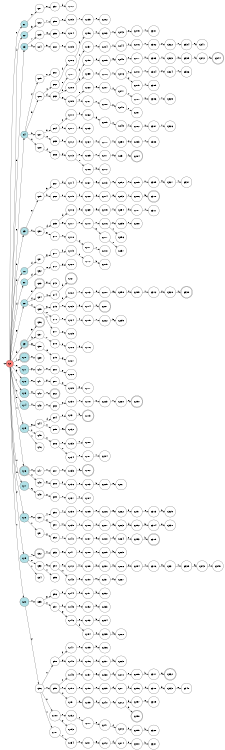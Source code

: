digraph APTAALF {
__start0 [style = invis, shape = none, label = "", width = 0, height = 0];

rankdir=LR;
size="8,5";

s0 [style="filled", color="black", fillcolor="#ff817b" shape="circle", label="q0"];
s1 [style="filled", color="black", fillcolor="powderblue" shape="circle", label="q1"];
s2 [style="filled", color="black", fillcolor="powderblue" shape="circle", label="q2"];
s3 [style="filled", color="black", fillcolor="powderblue" shape="circle", label="q3"];
s4 [style="filled", color="black", fillcolor="powderblue" shape="circle", label="q4"];
s5 [style="rounded,filled", color="black", fillcolor="powderblue" shape="doublecircle", label="q5"];
s6 [style="filled", color="black", fillcolor="powderblue" shape="circle", label="q6"];
s7 [style="filled", color="black", fillcolor="powderblue" shape="circle", label="q7"];
s8 [style="filled", color="black", fillcolor="powderblue" shape="circle", label="q8"];
s9 [style="rounded,filled", color="black", fillcolor="powderblue" shape="doublecircle", label="q9"];
s10 [style="rounded,filled", color="black", fillcolor="powderblue" shape="doublecircle", label="q10"];
s11 [style="filled", color="black", fillcolor="powderblue" shape="circle", label="q11"];
s12 [style="filled", color="black", fillcolor="powderblue" shape="circle", label="q12"];
s13 [style="filled", color="black", fillcolor="powderblue" shape="circle", label="q13"];
s14 [style="filled", color="black", fillcolor="powderblue" shape="circle", label="q14"];
s15 [style="filled", color="black", fillcolor="powderblue" shape="circle", label="q15"];
s16 [style="rounded,filled", color="black", fillcolor="powderblue" shape="doublecircle", label="q16"];
s17 [style="filled", color="black", fillcolor="powderblue" shape="circle", label="q17"];
s18 [style="filled", color="black", fillcolor="powderblue" shape="circle", label="q18"];
s19 [style="filled", color="black", fillcolor="powderblue" shape="circle", label="q19"];
s20 [style="filled", color="black", fillcolor="powderblue" shape="circle", label="q20"];
s21 [style="filled", color="black", fillcolor="white" shape="circle", label="q21"];
s22 [style="filled", color="black", fillcolor="white" shape="circle", label="q22"];
s23 [style="filled", color="black", fillcolor="white" shape="circle", label="q23"];
s24 [style="filled", color="black", fillcolor="white" shape="circle", label="q24"];
s25 [style="filled", color="black", fillcolor="white" shape="circle", label="q25"];
s26 [style="filled", color="black", fillcolor="white" shape="circle", label="q26"];
s27 [style="filled", color="black", fillcolor="white" shape="circle", label="q27"];
s28 [style="filled", color="black", fillcolor="white" shape="circle", label="q28"];
s29 [style="filled", color="black", fillcolor="white" shape="circle", label="q29"];
s30 [style="filled", color="black", fillcolor="white" shape="circle", label="q30"];
s31 [style="filled", color="black", fillcolor="white" shape="circle", label="q31"];
s32 [style="filled", color="black", fillcolor="white" shape="circle", label="q32"];
s33 [style="rounded,filled", color="black", fillcolor="white" shape="doublecircle", label="q33"];
s34 [style="filled", color="black", fillcolor="white" shape="circle", label="q34"];
s35 [style="filled", color="black", fillcolor="white" shape="circle", label="q35"];
s36 [style="rounded,filled", color="black", fillcolor="white" shape="doublecircle", label="q36"];
s37 [style="filled", color="black", fillcolor="white" shape="circle", label="q37"];
s38 [style="filled", color="black", fillcolor="white" shape="circle", label="q38"];
s39 [style="filled", color="black", fillcolor="white" shape="circle", label="q39"];
s40 [style="filled", color="black", fillcolor="white" shape="circle", label="q40"];
s41 [style="filled", color="black", fillcolor="white" shape="circle", label="q41"];
s42 [style="filled", color="black", fillcolor="white" shape="circle", label="q42"];
s43 [style="filled", color="black", fillcolor="white" shape="circle", label="q43"];
s44 [style="filled", color="black", fillcolor="white" shape="circle", label="q44"];
s45 [style="filled", color="black", fillcolor="white" shape="circle", label="q45"];
s46 [style="filled", color="black", fillcolor="white" shape="circle", label="q46"];
s47 [style="filled", color="black", fillcolor="white" shape="circle", label="q47"];
s48 [style="filled", color="black", fillcolor="white" shape="circle", label="q48"];
s49 [style="filled", color="black", fillcolor="white" shape="circle", label="q49"];
s50 [style="filled", color="black", fillcolor="white" shape="circle", label="q50"];
s51 [style="filled", color="black", fillcolor="white" shape="circle", label="q51"];
s52 [style="rounded,filled", color="black", fillcolor="white" shape="doublecircle", label="q52"];
s53 [style="filled", color="black", fillcolor="white" shape="circle", label="q53"];
s54 [style="filled", color="black", fillcolor="white" shape="circle", label="q54"];
s55 [style="filled", color="black", fillcolor="white" shape="circle", label="q55"];
s56 [style="filled", color="black", fillcolor="white" shape="circle", label="q56"];
s57 [style="filled", color="black", fillcolor="white" shape="circle", label="q57"];
s58 [style="filled", color="black", fillcolor="white" shape="circle", label="q58"];
s59 [style="filled", color="black", fillcolor="white" shape="circle", label="q59"];
s60 [style="filled", color="black", fillcolor="white" shape="circle", label="q60"];
s61 [style="filled", color="black", fillcolor="white" shape="circle", label="q61"];
s62 [style="filled", color="black", fillcolor="white" shape="circle", label="q62"];
s63 [style="filled", color="black", fillcolor="white" shape="circle", label="q63"];
s64 [style="filled", color="black", fillcolor="white" shape="circle", label="q64"];
s65 [style="filled", color="black", fillcolor="white" shape="circle", label="q65"];
s66 [style="filled", color="black", fillcolor="white" shape="circle", label="q66"];
s67 [style="filled", color="black", fillcolor="white" shape="circle", label="q67"];
s68 [style="filled", color="black", fillcolor="white" shape="circle", label="q68"];
s69 [style="filled", color="black", fillcolor="white" shape="circle", label="q69"];
s70 [style="filled", color="black", fillcolor="white" shape="circle", label="q70"];
s71 [style="filled", color="black", fillcolor="white" shape="circle", label="q71"];
s72 [style="filled", color="black", fillcolor="white" shape="circle", label="q72"];
s73 [style="filled", color="black", fillcolor="white" shape="circle", label="q73"];
s74 [style="filled", color="black", fillcolor="white" shape="circle", label="q74"];
s75 [style="filled", color="black", fillcolor="white" shape="circle", label="q75"];
s76 [style="filled", color="black", fillcolor="white" shape="circle", label="q76"];
s77 [style="filled", color="black", fillcolor="white" shape="circle", label="q77"];
s78 [style="filled", color="black", fillcolor="white" shape="circle", label="q78"];
s79 [style="filled", color="black", fillcolor="white" shape="circle", label="q79"];
s80 [style="filled", color="black", fillcolor="white" shape="circle", label="q80"];
s81 [style="filled", color="black", fillcolor="white" shape="circle", label="q81"];
s82 [style="rounded,filled", color="black", fillcolor="white" shape="doublecircle", label="q82"];
s83 [style="filled", color="black", fillcolor="white" shape="circle", label="q83"];
s84 [style="filled", color="black", fillcolor="white" shape="circle", label="q84"];
s85 [style="filled", color="black", fillcolor="white" shape="circle", label="q85"];
s86 [style="filled", color="black", fillcolor="white" shape="circle", label="q86"];
s87 [style="filled", color="black", fillcolor="white" shape="circle", label="q87"];
s88 [style="filled", color="black", fillcolor="white" shape="circle", label="q88"];
s89 [style="filled", color="black", fillcolor="white" shape="circle", label="q89"];
s90 [style="filled", color="black", fillcolor="white" shape="circle", label="q90"];
s91 [style="filled", color="black", fillcolor="white" shape="circle", label="q91"];
s92 [style="filled", color="black", fillcolor="white" shape="circle", label="q92"];
s93 [style="filled", color="black", fillcolor="white" shape="circle", label="q93"];
s94 [style="filled", color="black", fillcolor="white" shape="circle", label="q94"];
s95 [style="filled", color="black", fillcolor="white" shape="circle", label="q95"];
s96 [style="filled", color="black", fillcolor="white" shape="circle", label="q96"];
s97 [style="filled", color="black", fillcolor="white" shape="circle", label="q97"];
s98 [style="filled", color="black", fillcolor="white" shape="circle", label="q98"];
s99 [style="rounded,filled", color="black", fillcolor="white" shape="doublecircle", label="q99"];
s100 [style="filled", color="black", fillcolor="white" shape="circle", label="q100"];
s101 [style="filled", color="black", fillcolor="white" shape="circle", label="q101"];
s102 [style="filled", color="black", fillcolor="white" shape="circle", label="q102"];
s103 [style="filled", color="black", fillcolor="white" shape="circle", label="q103"];
s104 [style="filled", color="black", fillcolor="white" shape="circle", label="q104"];
s105 [style="filled", color="black", fillcolor="white" shape="circle", label="q105"];
s106 [style="filled", color="black", fillcolor="white" shape="circle", label="q106"];
s107 [style="filled", color="black", fillcolor="white" shape="circle", label="q107"];
s108 [style="filled", color="black", fillcolor="white" shape="circle", label="q108"];
s109 [style="filled", color="black", fillcolor="white" shape="circle", label="q109"];
s110 [style="filled", color="black", fillcolor="white" shape="circle", label="q110"];
s111 [style="filled", color="black", fillcolor="white" shape="circle", label="q111"];
s112 [style="filled", color="black", fillcolor="white" shape="circle", label="q112"];
s113 [style="filled", color="black", fillcolor="white" shape="circle", label="q113"];
s114 [style="filled", color="black", fillcolor="white" shape="circle", label="q114"];
s115 [style="filled", color="black", fillcolor="white" shape="circle", label="q115"];
s116 [style="filled", color="black", fillcolor="white" shape="circle", label="q116"];
s117 [style="filled", color="black", fillcolor="white" shape="circle", label="q117"];
s118 [style="filled", color="black", fillcolor="white" shape="circle", label="q118"];
s119 [style="filled", color="black", fillcolor="white" shape="circle", label="q119"];
s120 [style="filled", color="black", fillcolor="white" shape="circle", label="q120"];
s121 [style="rounded,filled", color="black", fillcolor="white" shape="doublecircle", label="q121"];
s122 [style="filled", color="black", fillcolor="white" shape="circle", label="q122"];
s123 [style="filled", color="black", fillcolor="white" shape="circle", label="q123"];
s124 [style="filled", color="black", fillcolor="white" shape="circle", label="q124"];
s125 [style="filled", color="black", fillcolor="white" shape="circle", label="q125"];
s126 [style="filled", color="black", fillcolor="white" shape="circle", label="q126"];
s127 [style="filled", color="black", fillcolor="white" shape="circle", label="q127"];
s128 [style="filled", color="black", fillcolor="white" shape="circle", label="q128"];
s129 [style="filled", color="black", fillcolor="white" shape="circle", label="q129"];
s130 [style="filled", color="black", fillcolor="white" shape="circle", label="q130"];
s131 [style="filled", color="black", fillcolor="white" shape="circle", label="q131"];
s132 [style="rounded,filled", color="black", fillcolor="white" shape="doublecircle", label="q132"];
s133 [style="filled", color="black", fillcolor="white" shape="circle", label="q133"];
s134 [style="filled", color="black", fillcolor="white" shape="circle", label="q134"];
s135 [style="filled", color="black", fillcolor="white" shape="circle", label="q135"];
s136 [style="filled", color="black", fillcolor="white" shape="circle", label="q136"];
s137 [style="filled", color="black", fillcolor="white" shape="circle", label="q137"];
s138 [style="filled", color="black", fillcolor="white" shape="circle", label="q138"];
s139 [style="filled", color="black", fillcolor="white" shape="circle", label="q139"];
s140 [style="filled", color="black", fillcolor="white" shape="circle", label="q140"];
s141 [style="filled", color="black", fillcolor="white" shape="circle", label="q141"];
s142 [style="filled", color="black", fillcolor="white" shape="circle", label="q142"];
s143 [style="filled", color="black", fillcolor="white" shape="circle", label="q143"];
s144 [style="filled", color="black", fillcolor="white" shape="circle", label="q144"];
s145 [style="filled", color="black", fillcolor="white" shape="circle", label="q145"];
s146 [style="filled", color="black", fillcolor="white" shape="circle", label="q146"];
s147 [style="filled", color="black", fillcolor="white" shape="circle", label="q147"];
s148 [style="filled", color="black", fillcolor="white" shape="circle", label="q148"];
s149 [style="filled", color="black", fillcolor="white" shape="circle", label="q149"];
s150 [style="filled", color="black", fillcolor="white" shape="circle", label="q150"];
s151 [style="filled", color="black", fillcolor="white" shape="circle", label="q151"];
s152 [style="filled", color="black", fillcolor="white" shape="circle", label="q152"];
s153 [style="filled", color="black", fillcolor="white" shape="circle", label="q153"];
s154 [style="filled", color="black", fillcolor="white" shape="circle", label="q154"];
s155 [style="filled", color="black", fillcolor="white" shape="circle", label="q155"];
s156 [style="filled", color="black", fillcolor="white" shape="circle", label="q156"];
s157 [style="filled", color="black", fillcolor="white" shape="circle", label="q157"];
s158 [style="filled", color="black", fillcolor="white" shape="circle", label="q158"];
s159 [style="filled", color="black", fillcolor="white" shape="circle", label="q159"];
s160 [style="filled", color="black", fillcolor="white" shape="circle", label="q160"];
s161 [style="filled", color="black", fillcolor="white" shape="circle", label="q161"];
s162 [style="filled", color="black", fillcolor="white" shape="circle", label="q162"];
s163 [style="filled", color="black", fillcolor="white" shape="circle", label="q163"];
s164 [style="filled", color="black", fillcolor="white" shape="circle", label="q164"];
s165 [style="filled", color="black", fillcolor="white" shape="circle", label="q165"];
s166 [style="filled", color="black", fillcolor="white" shape="circle", label="q166"];
s167 [style="filled", color="black", fillcolor="white" shape="circle", label="q167"];
s168 [style="filled", color="black", fillcolor="white" shape="circle", label="q168"];
s169 [style="filled", color="black", fillcolor="white" shape="circle", label="q169"];
s170 [style="filled", color="black", fillcolor="white" shape="circle", label="q170"];
s171 [style="filled", color="black", fillcolor="white" shape="circle", label="q171"];
s172 [style="filled", color="black", fillcolor="white" shape="circle", label="q172"];
s173 [style="filled", color="black", fillcolor="white" shape="circle", label="q173"];
s174 [style="filled", color="black", fillcolor="white" shape="circle", label="q174"];
s175 [style="filled", color="black", fillcolor="white" shape="circle", label="q175"];
s176 [style="filled", color="black", fillcolor="white" shape="circle", label="q176"];
s177 [style="filled", color="black", fillcolor="white" shape="circle", label="q177"];
s178 [style="filled", color="black", fillcolor="white" shape="circle", label="q178"];
s179 [style="rounded,filled", color="black", fillcolor="white" shape="doublecircle", label="q179"];
s180 [style="filled", color="black", fillcolor="white" shape="circle", label="q180"];
s181 [style="filled", color="black", fillcolor="white" shape="circle", label="q181"];
s182 [style="rounded,filled", color="black", fillcolor="white" shape="doublecircle", label="q182"];
s183 [style="filled", color="black", fillcolor="white" shape="circle", label="q183"];
s184 [style="filled", color="black", fillcolor="white" shape="circle", label="q184"];
s185 [style="filled", color="black", fillcolor="white" shape="circle", label="q185"];
s186 [style="filled", color="black", fillcolor="white" shape="circle", label="q186"];
s187 [style="filled", color="black", fillcolor="white" shape="circle", label="q187"];
s188 [style="filled", color="black", fillcolor="white" shape="circle", label="q188"];
s189 [style="filled", color="black", fillcolor="white" shape="circle", label="q189"];
s190 [style="filled", color="black", fillcolor="white" shape="circle", label="q190"];
s191 [style="filled", color="black", fillcolor="white" shape="circle", label="q191"];
s192 [style="filled", color="black", fillcolor="white" shape="circle", label="q192"];
s193 [style="filled", color="black", fillcolor="white" shape="circle", label="q193"];
s194 [style="filled", color="black", fillcolor="white" shape="circle", label="q194"];
s195 [style="filled", color="black", fillcolor="white" shape="circle", label="q195"];
s196 [style="filled", color="black", fillcolor="white" shape="circle", label="q196"];
s197 [style="filled", color="black", fillcolor="white" shape="circle", label="q197"];
s198 [style="filled", color="black", fillcolor="white" shape="circle", label="q198"];
s199 [style="rounded,filled", color="black", fillcolor="white" shape="doublecircle", label="q199"];
s200 [style="filled", color="black", fillcolor="white" shape="circle", label="q200"];
s201 [style="filled", color="black", fillcolor="white" shape="circle", label="q201"];
s202 [style="filled", color="black", fillcolor="white" shape="circle", label="q202"];
s203 [style="filled", color="black", fillcolor="white" shape="circle", label="q203"];
s204 [style="filled", color="black", fillcolor="white" shape="circle", label="q204"];
s205 [style="filled", color="black", fillcolor="white" shape="circle", label="q205"];
s206 [style="filled", color="black", fillcolor="white" shape="circle", label="q206"];
s207 [style="filled", color="black", fillcolor="white" shape="circle", label="q207"];
s208 [style="filled", color="black", fillcolor="white" shape="circle", label="q208"];
s209 [style="filled", color="black", fillcolor="white" shape="circle", label="q209"];
s210 [style="filled", color="black", fillcolor="white" shape="circle", label="q210"];
s211 [style="filled", color="black", fillcolor="white" shape="circle", label="q211"];
s212 [style="filled", color="black", fillcolor="white" shape="circle", label="q212"];
s213 [style="filled", color="black", fillcolor="white" shape="circle", label="q213"];
s214 [style="filled", color="black", fillcolor="white" shape="circle", label="q214"];
s215 [style="filled", color="black", fillcolor="white" shape="circle", label="q215"];
s216 [style="filled", color="black", fillcolor="white" shape="circle", label="q216"];
s217 [style="filled", color="black", fillcolor="white" shape="circle", label="q217"];
s218 [style="filled", color="black", fillcolor="white" shape="circle", label="q218"];
s219 [style="filled", color="black", fillcolor="white" shape="circle", label="q219"];
s220 [style="filled", color="black", fillcolor="white" shape="circle", label="q220"];
s221 [style="rounded,filled", color="black", fillcolor="white" shape="doublecircle", label="q221"];
s222 [style="filled", color="black", fillcolor="white" shape="circle", label="q222"];
s223 [style="filled", color="black", fillcolor="white" shape="circle", label="q223"];
s224 [style="filled", color="black", fillcolor="white" shape="circle", label="q224"];
s225 [style="filled", color="black", fillcolor="white" shape="circle", label="q225"];
s226 [style="filled", color="black", fillcolor="white" shape="circle", label="q226"];
s227 [style="filled", color="black", fillcolor="white" shape="circle", label="q227"];
s228 [style="filled", color="black", fillcolor="white" shape="circle", label="q228"];
s229 [style="filled", color="black", fillcolor="white" shape="circle", label="q229"];
s230 [style="filled", color="black", fillcolor="white" shape="circle", label="q230"];
s231 [style="filled", color="black", fillcolor="white" shape="circle", label="q231"];
s232 [style="filled", color="black", fillcolor="white" shape="circle", label="q232"];
s233 [style="filled", color="black", fillcolor="white" shape="circle", label="q233"];
s234 [style="filled", color="black", fillcolor="white" shape="circle", label="q234"];
s235 [style="filled", color="black", fillcolor="white" shape="circle", label="q235"];
s236 [style="filled", color="black", fillcolor="white" shape="circle", label="q236"];
s237 [style="filled", color="black", fillcolor="white" shape="circle", label="q237"];
s238 [style="filled", color="black", fillcolor="white" shape="circle", label="q238"];
s239 [style="filled", color="black", fillcolor="white" shape="circle", label="q239"];
s240 [style="filled", color="black", fillcolor="white" shape="circle", label="q240"];
s241 [style="filled", color="black", fillcolor="white" shape="circle", label="q241"];
s242 [style="filled", color="black", fillcolor="white" shape="circle", label="q242"];
s243 [style="filled", color="black", fillcolor="white" shape="circle", label="q243"];
s244 [style="filled", color="black", fillcolor="white" shape="circle", label="q244"];
s245 [style="filled", color="black", fillcolor="white" shape="circle", label="q245"];
s246 [style="filled", color="black", fillcolor="white" shape="circle", label="q246"];
s247 [style="filled", color="black", fillcolor="white" shape="circle", label="q247"];
s248 [style="filled", color="black", fillcolor="white" shape="circle", label="q248"];
s249 [style="filled", color="black", fillcolor="white" shape="circle", label="q249"];
s250 [style="filled", color="black", fillcolor="white" shape="circle", label="q250"];
s251 [style="filled", color="black", fillcolor="white" shape="circle", label="q251"];
s252 [style="filled", color="black", fillcolor="white" shape="circle", label="q252"];
s253 [style="filled", color="black", fillcolor="white" shape="circle", label="q253"];
s254 [style="filled", color="black", fillcolor="white" shape="circle", label="q254"];
s255 [style="filled", color="black", fillcolor="white" shape="circle", label="q255"];
s256 [style="filled", color="black", fillcolor="white" shape="circle", label="q256"];
s257 [style="filled", color="black", fillcolor="white" shape="circle", label="q257"];
s258 [style="filled", color="black", fillcolor="white" shape="circle", label="q258"];
s259 [style="filled", color="black", fillcolor="white" shape="circle", label="q259"];
s260 [style="filled", color="black", fillcolor="white" shape="circle", label="q260"];
s261 [style="filled", color="black", fillcolor="white" shape="circle", label="q261"];
s262 [style="filled", color="black", fillcolor="white" shape="circle", label="q262"];
s263 [style="filled", color="black", fillcolor="white" shape="circle", label="q263"];
s264 [style="filled", color="black", fillcolor="white" shape="circle", label="q264"];
s265 [style="filled", color="black", fillcolor="white" shape="circle", label="q265"];
s266 [style="filled", color="black", fillcolor="white" shape="circle", label="q266"];
s267 [style="filled", color="black", fillcolor="white" shape="circle", label="q267"];
s268 [style="filled", color="black", fillcolor="white" shape="circle", label="q268"];
s269 [style="filled", color="black", fillcolor="white" shape="circle", label="q269"];
s270 [style="filled", color="black", fillcolor="white" shape="circle", label="q270"];
s271 [style="filled", color="black", fillcolor="white" shape="circle", label="q271"];
s272 [style="filled", color="black", fillcolor="white" shape="circle", label="q272"];
s273 [style="filled", color="black", fillcolor="white" shape="circle", label="q273"];
s274 [style="filled", color="black", fillcolor="white" shape="circle", label="q274"];
s275 [style="filled", color="black", fillcolor="white" shape="circle", label="q275"];
s276 [style="filled", color="black", fillcolor="white" shape="circle", label="q276"];
s277 [style="filled", color="black", fillcolor="white" shape="circle", label="q277"];
s278 [style="filled", color="black", fillcolor="white" shape="circle", label="q278"];
s279 [style="filled", color="black", fillcolor="white" shape="circle", label="q279"];
s280 [style="filled", color="black", fillcolor="white" shape="circle", label="q280"];
s281 [style="filled", color="black", fillcolor="white" shape="circle", label="q281"];
s282 [style="filled", color="black", fillcolor="white" shape="circle", label="q282"];
s283 [style="filled", color="black", fillcolor="white" shape="circle", label="q283"];
s284 [style="rounded,filled", color="black", fillcolor="white" shape="doublecircle", label="q284"];
s285 [style="filled", color="black", fillcolor="white" shape="circle", label="q285"];
s286 [style="filled", color="black", fillcolor="white" shape="circle", label="q286"];
s287 [style="filled", color="black", fillcolor="white" shape="circle", label="q287"];
s288 [style="filled", color="black", fillcolor="white" shape="circle", label="q288"];
s289 [style="filled", color="black", fillcolor="white" shape="circle", label="q289"];
s290 [style="rounded,filled", color="black", fillcolor="white" shape="doublecircle", label="q290"];
s291 [style="filled", color="black", fillcolor="white" shape="circle", label="q291"];
s292 [style="filled", color="black", fillcolor="white" shape="circle", label="q292"];
s293 [style="filled", color="black", fillcolor="white" shape="circle", label="q293"];
s294 [style="filled", color="black", fillcolor="white" shape="circle", label="q294"];
s295 [style="filled", color="black", fillcolor="white" shape="circle", label="q295"];
s296 [style="filled", color="black", fillcolor="white" shape="circle", label="q296"];
s297 [style="filled", color="black", fillcolor="white" shape="circle", label="q297"];
s298 [style="rounded,filled", color="black", fillcolor="white" shape="doublecircle", label="q298"];
s299 [style="filled", color="black", fillcolor="white" shape="circle", label="q299"];
s300 [style="filled", color="black", fillcolor="white" shape="circle", label="q300"];
s301 [style="filled", color="black", fillcolor="white" shape="circle", label="q301"];
s302 [style="filled", color="black", fillcolor="white" shape="circle", label="q302"];
s303 [style="filled", color="black", fillcolor="white" shape="circle", label="q303"];
s304 [style="filled", color="black", fillcolor="white" shape="circle", label="q304"];
s305 [style="filled", color="black", fillcolor="white" shape="circle", label="q305"];
s306 [style="filled", color="black", fillcolor="white" shape="circle", label="q306"];
s307 [style="filled", color="black", fillcolor="white" shape="circle", label="q307"];
s308 [style="filled", color="black", fillcolor="white" shape="circle", label="q308"];
s309 [style="filled", color="black", fillcolor="white" shape="circle", label="q309"];
s310 [style="rounded,filled", color="black", fillcolor="white" shape="doublecircle", label="q310"];
s311 [style="filled", color="black", fillcolor="white" shape="circle", label="q311"];
s312 [style="filled", color="black", fillcolor="white" shape="circle", label="q312"];
s313 [style="filled", color="black", fillcolor="white" shape="circle", label="q313"];
s314 [style="filled", color="black", fillcolor="white" shape="circle", label="q314"];
s315 [style="rounded,filled", color="black", fillcolor="white" shape="doublecircle", label="q315"];
s316 [style="filled", color="black", fillcolor="white" shape="circle", label="q316"];
s317 [style="filled", color="black", fillcolor="white" shape="circle", label="q317"];
s318 [style="filled", color="black", fillcolor="white" shape="circle", label="q318"];
s319 [style="filled", color="black", fillcolor="white" shape="circle", label="q319"];
s320 [style="filled", color="black", fillcolor="white" shape="circle", label="q320"];
s321 [style="filled", color="black", fillcolor="white" shape="circle", label="q321"];
s322 [style="filled", color="black", fillcolor="white" shape="circle", label="q322"];
s323 [style="filled", color="black", fillcolor="white" shape="circle", label="q323"];
s324 [style="filled", color="black", fillcolor="white" shape="circle", label="q324"];
s325 [style="filled", color="black", fillcolor="white" shape="circle", label="q325"];
s326 [style="filled", color="black", fillcolor="white" shape="circle", label="q326"];
s327 [style="filled", color="black", fillcolor="white" shape="circle", label="q327"];
s328 [style="filled", color="black", fillcolor="white" shape="circle", label="q328"];
s329 [style="filled", color="black", fillcolor="white" shape="circle", label="q329"];
s330 [style="filled", color="black", fillcolor="white" shape="circle", label="q330"];
s331 [style="filled", color="black", fillcolor="white" shape="circle", label="q331"];
s332 [style="rounded,filled", color="black", fillcolor="white" shape="doublecircle", label="q332"];
s333 [style="filled", color="black", fillcolor="white" shape="circle", label="q333"];
s334 [style="filled", color="black", fillcolor="white" shape="circle", label="q334"];
s335 [style="filled", color="black", fillcolor="white" shape="circle", label="q335"];
s336 [style="filled", color="black", fillcolor="white" shape="circle", label="q336"];
s337 [style="filled", color="black", fillcolor="white" shape="circle", label="q337"];
s338 [style="rounded,filled", color="black", fillcolor="white" shape="doublecircle", label="q338"];
s339 [style="filled", color="black", fillcolor="white" shape="circle", label="q339"];
s340 [style="filled", color="black", fillcolor="white" shape="circle", label="q340"];
s341 [style="filled", color="black", fillcolor="white" shape="circle", label="q341"];
s342 [style="filled", color="black", fillcolor="white" shape="circle", label="q342"];
s343 [style="filled", color="black", fillcolor="white" shape="circle", label="q343"];
s344 [style="rounded,filled", color="black", fillcolor="white" shape="doublecircle", label="q344"];
s345 [style="filled", color="black", fillcolor="white" shape="circle", label="q345"];
subgraph cluster_main { 
	graph [pad=".75", ranksep="0.15", nodesep="0.15"];
	 style=invis; 
	__start0 -> s0 [penwidth=2];
}
s0 -> s1 [label="0"];
s0 -> s2 [label="4"];
s0 -> s3 [label="5"];
s0 -> s4 [label="8"];
s0 -> s5 [label="b"];
s0 -> s6 [label="d"];
s0 -> s7 [label="f"];
s0 -> s8 [label="g"];
s0 -> s9 [label="h"];
s0 -> s10 [label="j"];
s0 -> s11 [label="n"];
s0 -> s12 [label="p"];
s0 -> s13 [label="r"];
s0 -> s14 [label="s"];
s0 -> s15 [label="u"];
s0 -> s16 [label="v"];
s0 -> s17 [label="w"];
s0 -> s18 [label="x"];
s0 -> s19 [label="y"];
s0 -> s20 [label="z"];
s1 -> s21 [label="2"];
s2 -> s22 [label="5"];
s3 -> s23 [label="7"];
s3 -> s24 [label="h"];
s4 -> s25 [label="2"];
s4 -> s26 [label="9"];
s4 -> s27 [label="b"];
s4 -> s28 [label="c"];
s5 -> s29 [label="8"];
s5 -> s30 [label="c"];
s6 -> s31 [label="f"];
s7 -> s32 [label="d"];
s8 -> s33 [label="e"];
s8 -> s34 [label="f"];
s8 -> s35 [label="u"];
s9 -> s36 [label="5"];
s9 -> s37 [label="k"];
s9 -> s38 [label="m"];
s10 -> s39 [label="n"];
s11 -> s40 [label="p"];
s12 -> s41 [label="n"];
s13 -> s42 [label="x"];
s14 -> s43 [label="u"];
s15 -> s44 [label="g"];
s15 -> s45 [label="s"];
s15 -> s46 [label="v"];
s16 -> s47 [label="t"];
s16 -> s48 [label="u"];
s17 -> s49 [label="q"];
s18 -> s50 [label="w"];
s18 -> s51 [label="z"];
s19 -> s52 [label="v"];
s19 -> s53 [label="w"];
s19 -> s54 [label="z"];
s20 -> s55 [label="v"];
s20 -> s56 [label="y"];
s21 -> s57 [label="8"];
s22 -> s58 [label="7"];
s23 -> s59 [label="e"];
s24 -> s60 [label="5"];
s25 -> s61 [label="0"];
s26 -> s62 [label="c"];
s26 -> s63 [label="d"];
s27 -> s64 [label="8"];
s27 -> s65 [label="c"];
s28 -> s66 [label="f"];
s29 -> s67 [label="9"];
s29 -> s68 [label="b"];
s30 -> s69 [label="f"];
s30 -> s70 [label="g"];
s31 -> s71 [label="g"];
s32 -> s72 [label="e"];
s33 -> s73 [label="g"];
s34 -> s74 [label="c"];
s35 -> s75 [label="g"];
s35 -> s76 [label="s"];
s35 -> s77 [label="v"];
s37 -> s78 [label="7"];
s38 -> s79 [label="e"];
s40 -> s80 [label="n"];
s41 -> s81 [label="p"];
s42 -> s82 [label="z"];
s43 -> s83 [label="v"];
s44 -> s84 [label="f"];
s44 -> s85 [label="u"];
s45 -> s86 [label="u"];
s47 -> s87 [label="v"];
s48 -> s88 [label="g"];
s49 -> s89 [label="y"];
s50 -> s90 [label="t"];
s50 -> s91 [label="y"];
s51 -> s92 [label="y"];
s52 -> s93 [label="u"];
s53 -> s94 [label="q"];
s53 -> s95 [label="v"];
s55 -> s96 [label="g"];
s55 -> s97 [label="u"];
s56 -> s98 [label="u"];
s56 -> s99 [label="v"];
s56 -> s100 [label="w"];
s56 -> s101 [label="z"];
s57 -> s102 [label="b"];
s58 -> s103 [label="6"];
s59 -> s104 [label="g"];
s60 -> s105 [label="e"];
s62 -> s106 [label="f"];
s63 -> s107 [label="e"];
s63 -> s108 [label="f"];
s63 -> s109 [label="g"];
s64 -> s110 [label="c"];
s64 -> s111 [label="e"];
s65 -> s112 [label="f"];
s66 -> s113 [label="g"];
s67 -> s114 [label="d"];
s68 -> s115 [label="c"];
s69 -> s116 [label="d"];
s69 -> s117 [label="g"];
s70 -> s118 [label="u"];
s71 -> s119 [label="f"];
s72 -> s120 [label="g"];
s74 -> s121 [label="b"];
s75 -> s122 [label="e"];
s75 -> s123 [label="u"];
s76 -> s124 [label="e"];
s77 -> s125 [label="y"];
s78 -> s126 [label="e"];
s79 -> s127 [label="g"];
s80 -> s128 [label="p"];
s81 -> s129 [label="n"];
s83 -> s130 [label="y"];
s84 -> s131 [label="c"];
s85 -> s132 [label="g"];
s86 -> s133 [label="s"];
s86 -> s134 [label="v"];
s87 -> s135 [label="u"];
s88 -> s136 [label="f"];
s89 -> s137 [label="v"];
s90 -> s138 [label="v"];
s91 -> s139 [label="w"];
s92 -> s140 [label="v"];
s93 -> s141 [label="g"];
s94 -> s142 [label="n"];
s94 -> s143 [label="w"];
s96 -> s144 [label="f"];
s97 -> s145 [label="f"];
s97 -> s146 [label="g"];
s98 -> s147 [label="f"];
s98 -> s148 [label="g"];
s99 -> s149 [label="s"];
s99 -> s150 [label="t"];
s99 -> s151 [label="u"];
s100 -> s152 [label="t"];
s100 -> s153 [label="y"];
s101 -> s154 [label="v"];
s103 -> s155 [label="1"];
s106 -> s156 [label="g"];
s107 -> s157 [label="s"];
s108 -> s158 [label="d"];
s108 -> s159 [label="g"];
s109 -> s160 [label="e"];
s109 -> s161 [label="u"];
s110 -> s162 [label="f"];
s111 -> s163 [label="g"];
s112 -> s164 [label="g"];
s113 -> s165 [label="u"];
s113 -> s166 [label="v"];
s114 -> s167 [label="f"];
s115 -> s168 [label="f"];
s116 -> s169 [label="e"];
s117 -> s170 [label="u"];
s118 -> s171 [label="y"];
s119 -> s172 [label="c"];
s122 -> s173 [label="7"];
s123 -> s174 [label="g"];
s124 -> s175 [label="s"];
s126 -> s176 [label="g"];
s129 -> s177 [label="p"];
s130 -> s178 [label="v"];
s131 -> s179 [label="b"];
s133 -> s180 [label="u"];
s134 -> s181 [label="t"];
s135 -> s182 [label="g"];
s136 -> s183 [label="c"];
s137 -> s184 [label="u"];
s138 -> s185 [label="s"];
s139 -> s186 [label="t"];
s140 -> s187 [label="u"];
s141 -> s188 [label="f"];
s142 -> s189 [label="w"];
s143 -> s190 [label="q"];
s144 -> s191 [label="c"];
s145 -> s192 [label="c"];
s146 -> s193 [label="c"];
s146 -> s194 [label="f"];
s147 -> s195 [label="c"];
s148 -> s196 [label="f"];
s149 -> s197 [label="u"];
s150 -> s198 [label="s"];
s151 -> s199 [label="g"];
s152 -> s200 [label="s"];
s154 -> s201 [label="u"];
s155 -> s202 [label="0"];
s156 -> s203 [label="u"];
s157 -> s204 [label="u"];
s158 -> s205 [label="e"];
s159 -> s206 [label="u"];
s160 -> s207 [label="g"];
s161 -> s208 [label="v"];
s162 -> s209 [label="g"];
s164 -> s210 [label="u"];
s165 -> s211 [label="v"];
s166 -> s212 [label="y"];
s167 -> s213 [label="g"];
s168 -> s214 [label="g"];
s169 -> s215 [label="g"];
s170 -> s216 [label="v"];
s170 -> s217 [label="y"];
s171 -> s218 [label="z"];
s172 -> s219 [label="b"];
s173 -> s220 [label="e"];
s174 -> s221 [label="u"];
s175 -> s222 [label="7"];
s178 -> s223 [label="y"];
s181 -> s224 [label="v"];
s183 -> s225 [label="b"];
s185 -> s226 [label="u"];
s186 -> s227 [label="s"];
s187 -> s228 [label="g"];
s188 -> s229 [label="c"];
s189 -> s230 [label="y"];
s190 -> s231 [label="w"];
s191 -> s232 [label="b"];
s192 -> s233 [label="b"];
s193 -> s234 [label="b"];
s194 -> s235 [label="c"];
s195 -> s236 [label="b"];
s196 -> s237 [label="c"];
s197 -> s238 [label="g"];
s198 -> s239 [label="e"];
s199 -> s240 [label="f"];
s200 -> s241 [label="e"];
s201 -> s242 [label="g"];
s203 -> s243 [label="v"];
s204 -> s244 [label="v"];
s205 -> s245 [label="g"];
s206 -> s246 [label="v"];
s207 -> s247 [label="u"];
s208 -> s248 [label="y"];
s209 -> s249 [label="u"];
s210 -> s250 [label="v"];
s211 -> s251 [label="y"];
s213 -> s252 [label="u"];
s214 -> s253 [label="e"];
s215 -> s254 [label="v"];
s216 -> s255 [label="y"];
s216 -> s256 [label="z"];
s217 -> s257 [label="z"];
s220 -> s258 [label="g"];
s222 -> s259 [label="5"];
s223 -> s260 [label="v"];
s225 -> s261 [label="8"];
s226 -> s262 [label="g"];
s227 -> s263 [label="e"];
s228 -> s264 [label="f"];
s229 -> s265 [label="b"];
s230 -> s266 [label="w"];
s231 -> s267 [label="y"];
s235 -> s268 [label="b"];
s237 -> s269 [label="b"];
s238 -> s270 [label="f"];
s239 -> s271 [label="d"];
s240 -> s272 [label="c"];
s241 -> s273 [label="f"];
s242 -> s274 [label="f"];
s243 -> s275 [label="y"];
s244 -> s276 [label="t"];
s245 -> s277 [label="s"];
s246 -> s278 [label="t"];
s246 -> s279 [label="y"];
s247 -> s280 [label="v"];
s248 -> s281 [label="z"];
s249 -> s282 [label="v"];
s250 -> s283 [label="y"];
s251 -> s284 [label="z"];
s252 -> s285 [label="v"];
s253 -> s286 [label="7"];
s254 -> s287 [label="y"];
s255 -> s288 [label="z"];
s258 -> s289 [label="u"];
s260 -> s290 [label="u"];
s262 -> s291 [label="f"];
s263 -> s292 [label="d"];
s264 -> s293 [label="c"];
s266 -> s294 [label="y"];
s270 -> s295 [label="c"];
s271 -> s296 [label="f"];
s272 -> s297 [label="9"];
s272 -> s298 [label="b"];
s273 -> s299 [label="c"];
s274 -> s300 [label="c"];
s275 -> s301 [label="z"];
s276 -> s302 [label="v"];
s277 -> s303 [label="u"];
s278 -> s304 [label="v"];
s279 -> s305 [label="z"];
s280 -> s306 [label="y"];
s282 -> s307 [label="y"];
s283 -> s308 [label="z"];
s285 -> s309 [label="w"];
s286 -> s310 [label="5"];
s287 -> s311 [label="z"];
s289 -> s312 [label="v"];
s291 -> s313 [label="c"];
s292 -> s314 [label="9"];
s293 -> s315 [label="b"];
s294 -> s316 [label="z"];
s295 -> s317 [label="b"];
s296 -> s318 [label="c"];
s297 -> s319 [label="8"];
s299 -> s320 [label="b"];
s300 -> s321 [label="b"];
s302 -> s322 [label="y"];
s303 -> s323 [label="v"];
s304 -> s324 [label="y"];
s306 -> s325 [label="z"];
s307 -> s326 [label="z"];
s309 -> s327 [label="x"];
s312 -> s328 [label="y"];
s313 -> s329 [label="b"];
s314 -> s330 [label="8"];
s316 -> s331 [label="x"];
s317 -> s332 [label="8"];
s318 -> s333 [label="9"];
s322 -> s334 [label="z"];
s323 -> s335 [label="y"];
s324 -> s336 [label="z"];
s327 -> s337 [label="z"];
s328 -> s338 [label="z"];
s331 -> s339 [label="z"];
s333 -> s340 [label="8"];
s334 -> s341 [label="x"];
s335 -> s342 [label="v"];
s339 -> s343 [label="x"];
s342 -> s344 [label="u"];
s343 -> s345 [label="z"];

}